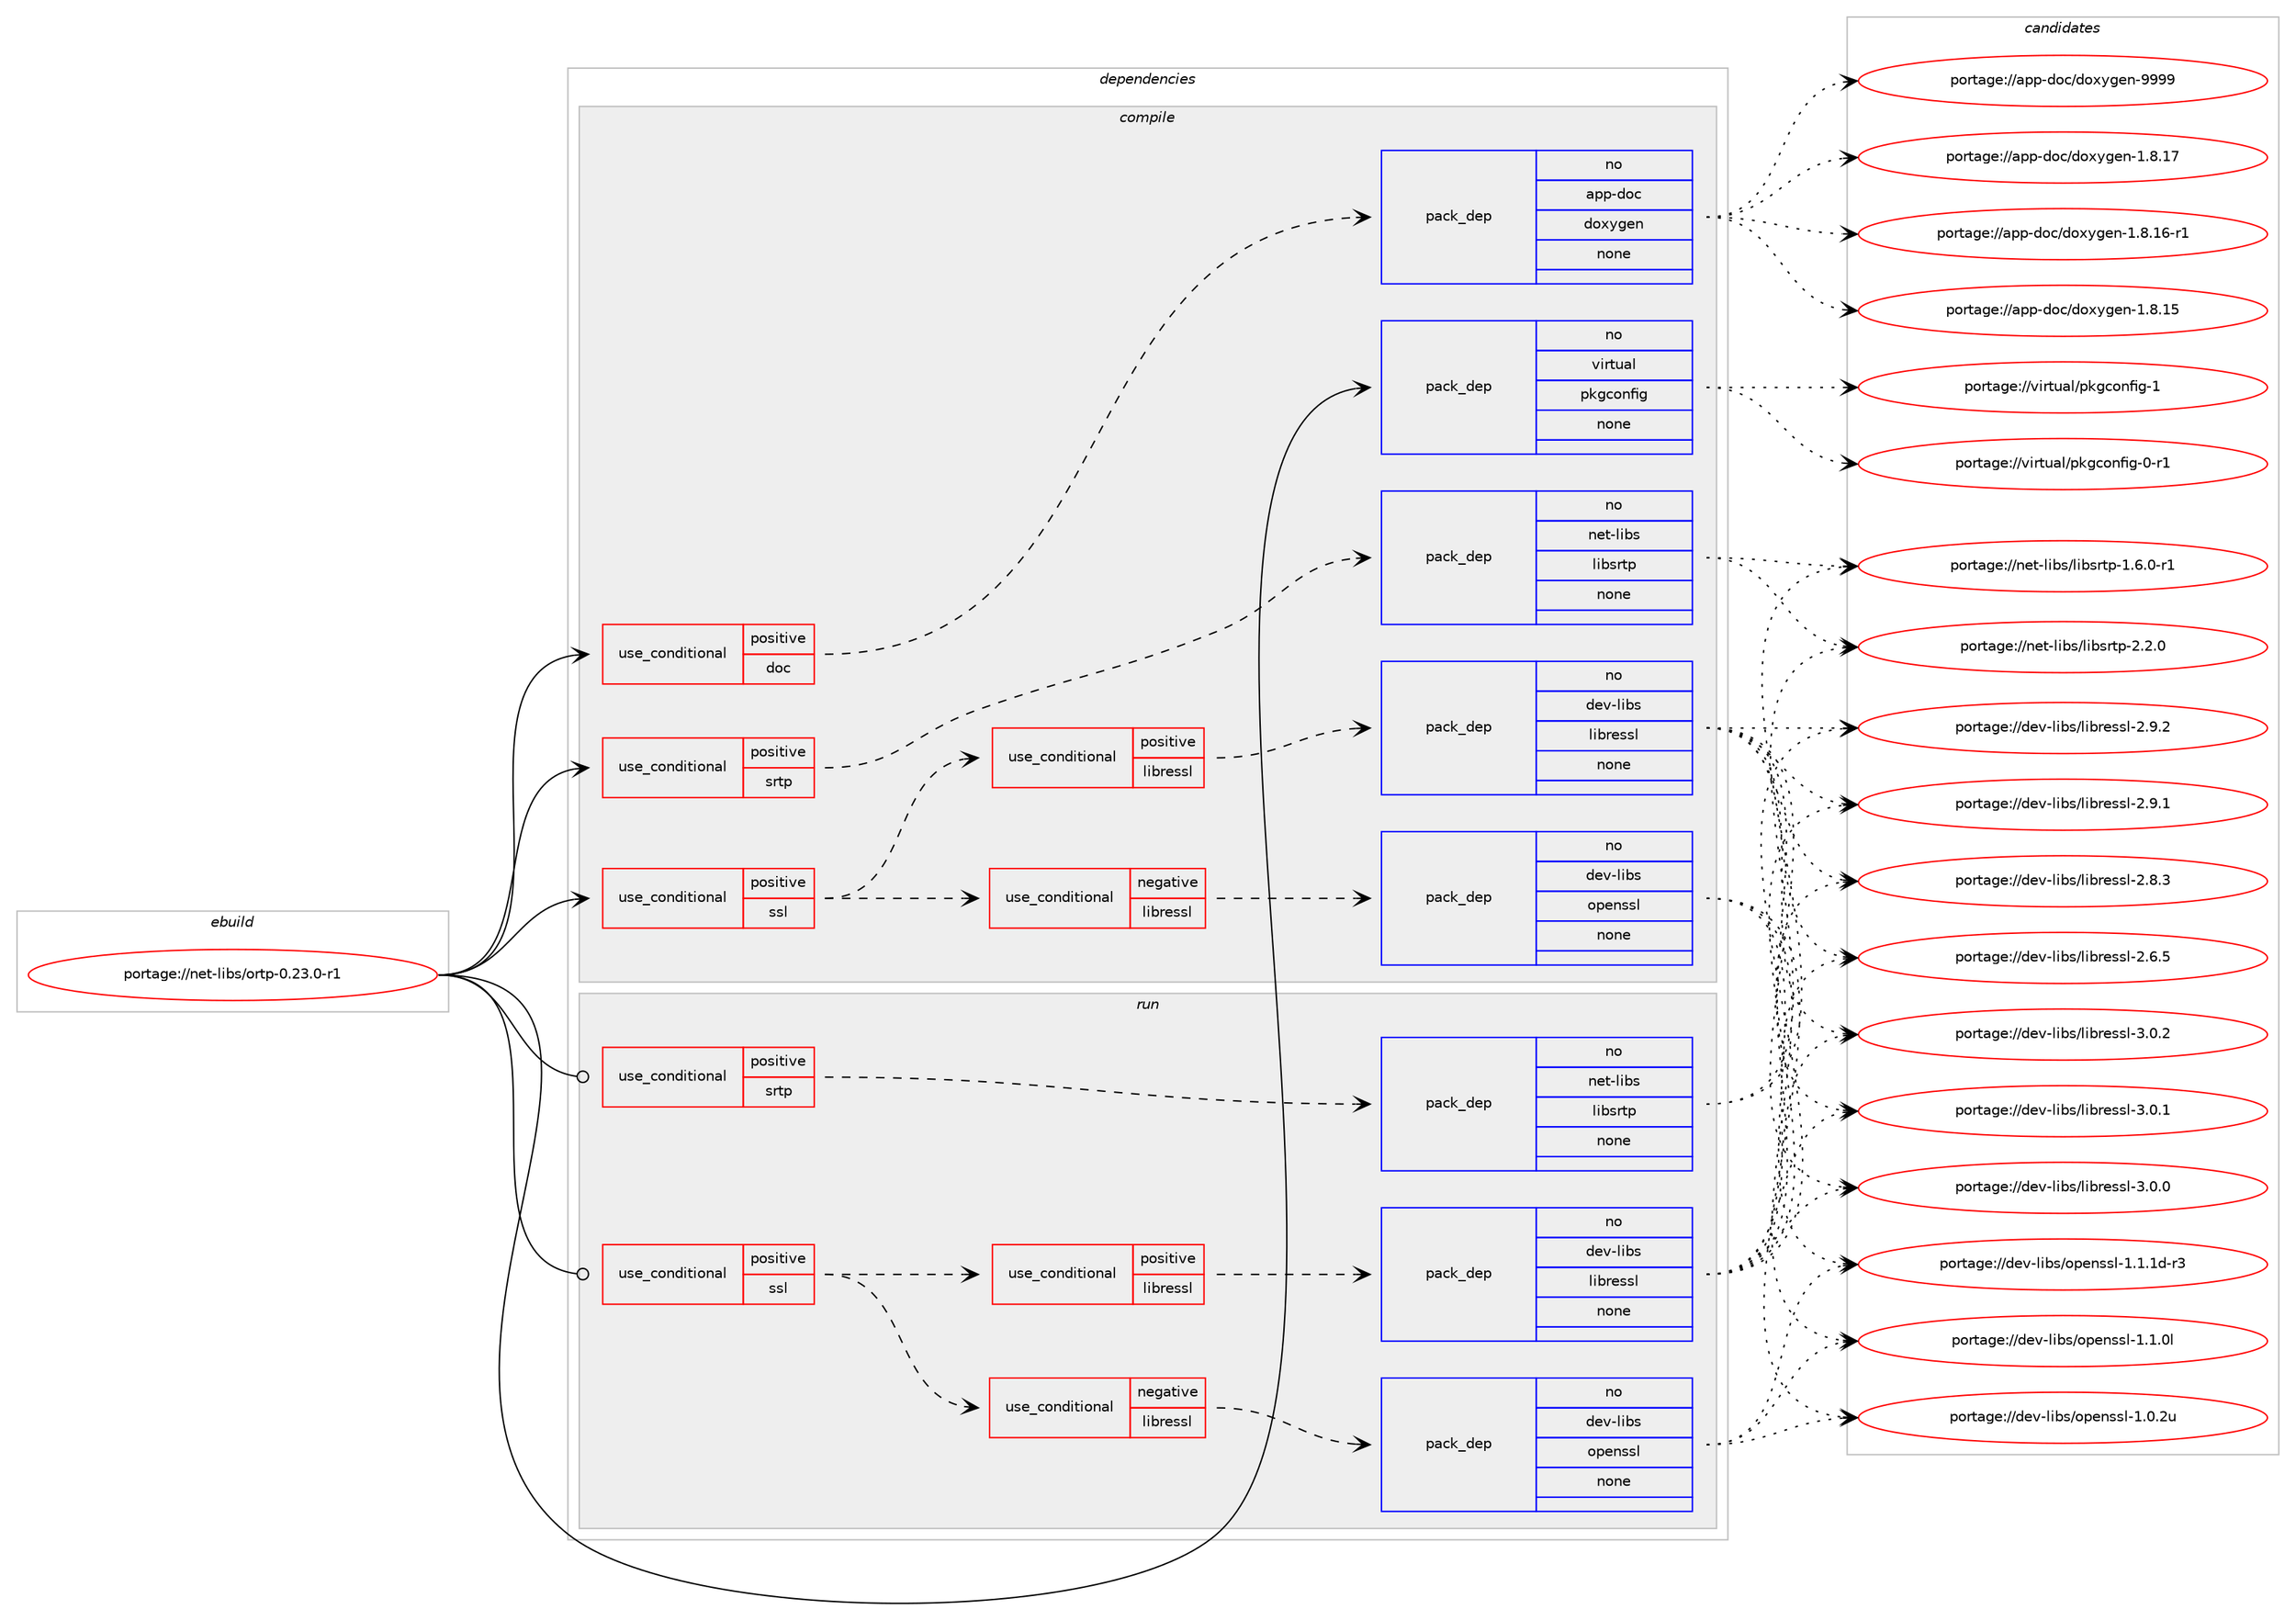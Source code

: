 digraph prolog {

# *************
# Graph options
# *************

newrank=true;
concentrate=true;
compound=true;
graph [rankdir=LR,fontname=Helvetica,fontsize=10,ranksep=1.5];#, ranksep=2.5, nodesep=0.2];
edge  [arrowhead=vee];
node  [fontname=Helvetica,fontsize=10];

# **********
# The ebuild
# **********

subgraph cluster_leftcol {
color=gray;
rank=same;
label=<<i>ebuild</i>>;
id [label="portage://net-libs/ortp-0.23.0-r1", color=red, width=4, href="../net-libs/ortp-0.23.0-r1.svg"];
}

# ****************
# The dependencies
# ****************

subgraph cluster_midcol {
color=gray;
label=<<i>dependencies</i>>;
subgraph cluster_compile {
fillcolor="#eeeeee";
style=filled;
label=<<i>compile</i>>;
subgraph cond11378 {
dependency57815 [label=<<TABLE BORDER="0" CELLBORDER="1" CELLSPACING="0" CELLPADDING="4"><TR><TD ROWSPAN="3" CELLPADDING="10">use_conditional</TD></TR><TR><TD>positive</TD></TR><TR><TD>doc</TD></TR></TABLE>>, shape=none, color=red];
subgraph pack45280 {
dependency57816 [label=<<TABLE BORDER="0" CELLBORDER="1" CELLSPACING="0" CELLPADDING="4" WIDTH="220"><TR><TD ROWSPAN="6" CELLPADDING="30">pack_dep</TD></TR><TR><TD WIDTH="110">no</TD></TR><TR><TD>app-doc</TD></TR><TR><TD>doxygen</TD></TR><TR><TD>none</TD></TR><TR><TD></TD></TR></TABLE>>, shape=none, color=blue];
}
dependency57815:e -> dependency57816:w [weight=20,style="dashed",arrowhead="vee"];
}
id:e -> dependency57815:w [weight=20,style="solid",arrowhead="vee"];
subgraph cond11379 {
dependency57817 [label=<<TABLE BORDER="0" CELLBORDER="1" CELLSPACING="0" CELLPADDING="4"><TR><TD ROWSPAN="3" CELLPADDING="10">use_conditional</TD></TR><TR><TD>positive</TD></TR><TR><TD>srtp</TD></TR></TABLE>>, shape=none, color=red];
subgraph pack45281 {
dependency57818 [label=<<TABLE BORDER="0" CELLBORDER="1" CELLSPACING="0" CELLPADDING="4" WIDTH="220"><TR><TD ROWSPAN="6" CELLPADDING="30">pack_dep</TD></TR><TR><TD WIDTH="110">no</TD></TR><TR><TD>net-libs</TD></TR><TR><TD>libsrtp</TD></TR><TR><TD>none</TD></TR><TR><TD></TD></TR></TABLE>>, shape=none, color=blue];
}
dependency57817:e -> dependency57818:w [weight=20,style="dashed",arrowhead="vee"];
}
id:e -> dependency57817:w [weight=20,style="solid",arrowhead="vee"];
subgraph cond11380 {
dependency57819 [label=<<TABLE BORDER="0" CELLBORDER="1" CELLSPACING="0" CELLPADDING="4"><TR><TD ROWSPAN="3" CELLPADDING="10">use_conditional</TD></TR><TR><TD>positive</TD></TR><TR><TD>ssl</TD></TR></TABLE>>, shape=none, color=red];
subgraph cond11381 {
dependency57820 [label=<<TABLE BORDER="0" CELLBORDER="1" CELLSPACING="0" CELLPADDING="4"><TR><TD ROWSPAN="3" CELLPADDING="10">use_conditional</TD></TR><TR><TD>negative</TD></TR><TR><TD>libressl</TD></TR></TABLE>>, shape=none, color=red];
subgraph pack45282 {
dependency57821 [label=<<TABLE BORDER="0" CELLBORDER="1" CELLSPACING="0" CELLPADDING="4" WIDTH="220"><TR><TD ROWSPAN="6" CELLPADDING="30">pack_dep</TD></TR><TR><TD WIDTH="110">no</TD></TR><TR><TD>dev-libs</TD></TR><TR><TD>openssl</TD></TR><TR><TD>none</TD></TR><TR><TD></TD></TR></TABLE>>, shape=none, color=blue];
}
dependency57820:e -> dependency57821:w [weight=20,style="dashed",arrowhead="vee"];
}
dependency57819:e -> dependency57820:w [weight=20,style="dashed",arrowhead="vee"];
subgraph cond11382 {
dependency57822 [label=<<TABLE BORDER="0" CELLBORDER="1" CELLSPACING="0" CELLPADDING="4"><TR><TD ROWSPAN="3" CELLPADDING="10">use_conditional</TD></TR><TR><TD>positive</TD></TR><TR><TD>libressl</TD></TR></TABLE>>, shape=none, color=red];
subgraph pack45283 {
dependency57823 [label=<<TABLE BORDER="0" CELLBORDER="1" CELLSPACING="0" CELLPADDING="4" WIDTH="220"><TR><TD ROWSPAN="6" CELLPADDING="30">pack_dep</TD></TR><TR><TD WIDTH="110">no</TD></TR><TR><TD>dev-libs</TD></TR><TR><TD>libressl</TD></TR><TR><TD>none</TD></TR><TR><TD></TD></TR></TABLE>>, shape=none, color=blue];
}
dependency57822:e -> dependency57823:w [weight=20,style="dashed",arrowhead="vee"];
}
dependency57819:e -> dependency57822:w [weight=20,style="dashed",arrowhead="vee"];
}
id:e -> dependency57819:w [weight=20,style="solid",arrowhead="vee"];
subgraph pack45284 {
dependency57824 [label=<<TABLE BORDER="0" CELLBORDER="1" CELLSPACING="0" CELLPADDING="4" WIDTH="220"><TR><TD ROWSPAN="6" CELLPADDING="30">pack_dep</TD></TR><TR><TD WIDTH="110">no</TD></TR><TR><TD>virtual</TD></TR><TR><TD>pkgconfig</TD></TR><TR><TD>none</TD></TR><TR><TD></TD></TR></TABLE>>, shape=none, color=blue];
}
id:e -> dependency57824:w [weight=20,style="solid",arrowhead="vee"];
}
subgraph cluster_compileandrun {
fillcolor="#eeeeee";
style=filled;
label=<<i>compile and run</i>>;
}
subgraph cluster_run {
fillcolor="#eeeeee";
style=filled;
label=<<i>run</i>>;
subgraph cond11383 {
dependency57825 [label=<<TABLE BORDER="0" CELLBORDER="1" CELLSPACING="0" CELLPADDING="4"><TR><TD ROWSPAN="3" CELLPADDING="10">use_conditional</TD></TR><TR><TD>positive</TD></TR><TR><TD>srtp</TD></TR></TABLE>>, shape=none, color=red];
subgraph pack45285 {
dependency57826 [label=<<TABLE BORDER="0" CELLBORDER="1" CELLSPACING="0" CELLPADDING="4" WIDTH="220"><TR><TD ROWSPAN="6" CELLPADDING="30">pack_dep</TD></TR><TR><TD WIDTH="110">no</TD></TR><TR><TD>net-libs</TD></TR><TR><TD>libsrtp</TD></TR><TR><TD>none</TD></TR><TR><TD></TD></TR></TABLE>>, shape=none, color=blue];
}
dependency57825:e -> dependency57826:w [weight=20,style="dashed",arrowhead="vee"];
}
id:e -> dependency57825:w [weight=20,style="solid",arrowhead="odot"];
subgraph cond11384 {
dependency57827 [label=<<TABLE BORDER="0" CELLBORDER="1" CELLSPACING="0" CELLPADDING="4"><TR><TD ROWSPAN="3" CELLPADDING="10">use_conditional</TD></TR><TR><TD>positive</TD></TR><TR><TD>ssl</TD></TR></TABLE>>, shape=none, color=red];
subgraph cond11385 {
dependency57828 [label=<<TABLE BORDER="0" CELLBORDER="1" CELLSPACING="0" CELLPADDING="4"><TR><TD ROWSPAN="3" CELLPADDING="10">use_conditional</TD></TR><TR><TD>negative</TD></TR><TR><TD>libressl</TD></TR></TABLE>>, shape=none, color=red];
subgraph pack45286 {
dependency57829 [label=<<TABLE BORDER="0" CELLBORDER="1" CELLSPACING="0" CELLPADDING="4" WIDTH="220"><TR><TD ROWSPAN="6" CELLPADDING="30">pack_dep</TD></TR><TR><TD WIDTH="110">no</TD></TR><TR><TD>dev-libs</TD></TR><TR><TD>openssl</TD></TR><TR><TD>none</TD></TR><TR><TD></TD></TR></TABLE>>, shape=none, color=blue];
}
dependency57828:e -> dependency57829:w [weight=20,style="dashed",arrowhead="vee"];
}
dependency57827:e -> dependency57828:w [weight=20,style="dashed",arrowhead="vee"];
subgraph cond11386 {
dependency57830 [label=<<TABLE BORDER="0" CELLBORDER="1" CELLSPACING="0" CELLPADDING="4"><TR><TD ROWSPAN="3" CELLPADDING="10">use_conditional</TD></TR><TR><TD>positive</TD></TR><TR><TD>libressl</TD></TR></TABLE>>, shape=none, color=red];
subgraph pack45287 {
dependency57831 [label=<<TABLE BORDER="0" CELLBORDER="1" CELLSPACING="0" CELLPADDING="4" WIDTH="220"><TR><TD ROWSPAN="6" CELLPADDING="30">pack_dep</TD></TR><TR><TD WIDTH="110">no</TD></TR><TR><TD>dev-libs</TD></TR><TR><TD>libressl</TD></TR><TR><TD>none</TD></TR><TR><TD></TD></TR></TABLE>>, shape=none, color=blue];
}
dependency57830:e -> dependency57831:w [weight=20,style="dashed",arrowhead="vee"];
}
dependency57827:e -> dependency57830:w [weight=20,style="dashed",arrowhead="vee"];
}
id:e -> dependency57827:w [weight=20,style="solid",arrowhead="odot"];
}
}

# **************
# The candidates
# **************

subgraph cluster_choices {
rank=same;
color=gray;
label=<<i>candidates</i>>;

subgraph choice45280 {
color=black;
nodesep=1;
choice971121124510011199471001111201211031011104557575757 [label="portage://app-doc/doxygen-9999", color=red, width=4,href="../app-doc/doxygen-9999.svg"];
choice9711211245100111994710011112012110310111045494656464955 [label="portage://app-doc/doxygen-1.8.17", color=red, width=4,href="../app-doc/doxygen-1.8.17.svg"];
choice97112112451001119947100111120121103101110454946564649544511449 [label="portage://app-doc/doxygen-1.8.16-r1", color=red, width=4,href="../app-doc/doxygen-1.8.16-r1.svg"];
choice9711211245100111994710011112012110310111045494656464953 [label="portage://app-doc/doxygen-1.8.15", color=red, width=4,href="../app-doc/doxygen-1.8.15.svg"];
dependency57816:e -> choice971121124510011199471001111201211031011104557575757:w [style=dotted,weight="100"];
dependency57816:e -> choice9711211245100111994710011112012110310111045494656464955:w [style=dotted,weight="100"];
dependency57816:e -> choice97112112451001119947100111120121103101110454946564649544511449:w [style=dotted,weight="100"];
dependency57816:e -> choice9711211245100111994710011112012110310111045494656464953:w [style=dotted,weight="100"];
}
subgraph choice45281 {
color=black;
nodesep=1;
choice11010111645108105981154710810598115114116112455046504648 [label="portage://net-libs/libsrtp-2.2.0", color=red, width=4,href="../net-libs/libsrtp-2.2.0.svg"];
choice110101116451081059811547108105981151141161124549465446484511449 [label="portage://net-libs/libsrtp-1.6.0-r1", color=red, width=4,href="../net-libs/libsrtp-1.6.0-r1.svg"];
dependency57818:e -> choice11010111645108105981154710810598115114116112455046504648:w [style=dotted,weight="100"];
dependency57818:e -> choice110101116451081059811547108105981151141161124549465446484511449:w [style=dotted,weight="100"];
}
subgraph choice45282 {
color=black;
nodesep=1;
choice1001011184510810598115471111121011101151151084549464946491004511451 [label="portage://dev-libs/openssl-1.1.1d-r3", color=red, width=4,href="../dev-libs/openssl-1.1.1d-r3.svg"];
choice100101118451081059811547111112101110115115108454946494648108 [label="portage://dev-libs/openssl-1.1.0l", color=red, width=4,href="../dev-libs/openssl-1.1.0l.svg"];
choice100101118451081059811547111112101110115115108454946484650117 [label="portage://dev-libs/openssl-1.0.2u", color=red, width=4,href="../dev-libs/openssl-1.0.2u.svg"];
dependency57821:e -> choice1001011184510810598115471111121011101151151084549464946491004511451:w [style=dotted,weight="100"];
dependency57821:e -> choice100101118451081059811547111112101110115115108454946494648108:w [style=dotted,weight="100"];
dependency57821:e -> choice100101118451081059811547111112101110115115108454946484650117:w [style=dotted,weight="100"];
}
subgraph choice45283 {
color=black;
nodesep=1;
choice10010111845108105981154710810598114101115115108455146484650 [label="portage://dev-libs/libressl-3.0.2", color=red, width=4,href="../dev-libs/libressl-3.0.2.svg"];
choice10010111845108105981154710810598114101115115108455146484649 [label="portage://dev-libs/libressl-3.0.1", color=red, width=4,href="../dev-libs/libressl-3.0.1.svg"];
choice10010111845108105981154710810598114101115115108455146484648 [label="portage://dev-libs/libressl-3.0.0", color=red, width=4,href="../dev-libs/libressl-3.0.0.svg"];
choice10010111845108105981154710810598114101115115108455046574650 [label="portage://dev-libs/libressl-2.9.2", color=red, width=4,href="../dev-libs/libressl-2.9.2.svg"];
choice10010111845108105981154710810598114101115115108455046574649 [label="portage://dev-libs/libressl-2.9.1", color=red, width=4,href="../dev-libs/libressl-2.9.1.svg"];
choice10010111845108105981154710810598114101115115108455046564651 [label="portage://dev-libs/libressl-2.8.3", color=red, width=4,href="../dev-libs/libressl-2.8.3.svg"];
choice10010111845108105981154710810598114101115115108455046544653 [label="portage://dev-libs/libressl-2.6.5", color=red, width=4,href="../dev-libs/libressl-2.6.5.svg"];
dependency57823:e -> choice10010111845108105981154710810598114101115115108455146484650:w [style=dotted,weight="100"];
dependency57823:e -> choice10010111845108105981154710810598114101115115108455146484649:w [style=dotted,weight="100"];
dependency57823:e -> choice10010111845108105981154710810598114101115115108455146484648:w [style=dotted,weight="100"];
dependency57823:e -> choice10010111845108105981154710810598114101115115108455046574650:w [style=dotted,weight="100"];
dependency57823:e -> choice10010111845108105981154710810598114101115115108455046574649:w [style=dotted,weight="100"];
dependency57823:e -> choice10010111845108105981154710810598114101115115108455046564651:w [style=dotted,weight="100"];
dependency57823:e -> choice10010111845108105981154710810598114101115115108455046544653:w [style=dotted,weight="100"];
}
subgraph choice45284 {
color=black;
nodesep=1;
choice1181051141161179710847112107103991111101021051034549 [label="portage://virtual/pkgconfig-1", color=red, width=4,href="../virtual/pkgconfig-1.svg"];
choice11810511411611797108471121071039911111010210510345484511449 [label="portage://virtual/pkgconfig-0-r1", color=red, width=4,href="../virtual/pkgconfig-0-r1.svg"];
dependency57824:e -> choice1181051141161179710847112107103991111101021051034549:w [style=dotted,weight="100"];
dependency57824:e -> choice11810511411611797108471121071039911111010210510345484511449:w [style=dotted,weight="100"];
}
subgraph choice45285 {
color=black;
nodesep=1;
choice11010111645108105981154710810598115114116112455046504648 [label="portage://net-libs/libsrtp-2.2.0", color=red, width=4,href="../net-libs/libsrtp-2.2.0.svg"];
choice110101116451081059811547108105981151141161124549465446484511449 [label="portage://net-libs/libsrtp-1.6.0-r1", color=red, width=4,href="../net-libs/libsrtp-1.6.0-r1.svg"];
dependency57826:e -> choice11010111645108105981154710810598115114116112455046504648:w [style=dotted,weight="100"];
dependency57826:e -> choice110101116451081059811547108105981151141161124549465446484511449:w [style=dotted,weight="100"];
}
subgraph choice45286 {
color=black;
nodesep=1;
choice1001011184510810598115471111121011101151151084549464946491004511451 [label="portage://dev-libs/openssl-1.1.1d-r3", color=red, width=4,href="../dev-libs/openssl-1.1.1d-r3.svg"];
choice100101118451081059811547111112101110115115108454946494648108 [label="portage://dev-libs/openssl-1.1.0l", color=red, width=4,href="../dev-libs/openssl-1.1.0l.svg"];
choice100101118451081059811547111112101110115115108454946484650117 [label="portage://dev-libs/openssl-1.0.2u", color=red, width=4,href="../dev-libs/openssl-1.0.2u.svg"];
dependency57829:e -> choice1001011184510810598115471111121011101151151084549464946491004511451:w [style=dotted,weight="100"];
dependency57829:e -> choice100101118451081059811547111112101110115115108454946494648108:w [style=dotted,weight="100"];
dependency57829:e -> choice100101118451081059811547111112101110115115108454946484650117:w [style=dotted,weight="100"];
}
subgraph choice45287 {
color=black;
nodesep=1;
choice10010111845108105981154710810598114101115115108455146484650 [label="portage://dev-libs/libressl-3.0.2", color=red, width=4,href="../dev-libs/libressl-3.0.2.svg"];
choice10010111845108105981154710810598114101115115108455146484649 [label="portage://dev-libs/libressl-3.0.1", color=red, width=4,href="../dev-libs/libressl-3.0.1.svg"];
choice10010111845108105981154710810598114101115115108455146484648 [label="portage://dev-libs/libressl-3.0.0", color=red, width=4,href="../dev-libs/libressl-3.0.0.svg"];
choice10010111845108105981154710810598114101115115108455046574650 [label="portage://dev-libs/libressl-2.9.2", color=red, width=4,href="../dev-libs/libressl-2.9.2.svg"];
choice10010111845108105981154710810598114101115115108455046574649 [label="portage://dev-libs/libressl-2.9.1", color=red, width=4,href="../dev-libs/libressl-2.9.1.svg"];
choice10010111845108105981154710810598114101115115108455046564651 [label="portage://dev-libs/libressl-2.8.3", color=red, width=4,href="../dev-libs/libressl-2.8.3.svg"];
choice10010111845108105981154710810598114101115115108455046544653 [label="portage://dev-libs/libressl-2.6.5", color=red, width=4,href="../dev-libs/libressl-2.6.5.svg"];
dependency57831:e -> choice10010111845108105981154710810598114101115115108455146484650:w [style=dotted,weight="100"];
dependency57831:e -> choice10010111845108105981154710810598114101115115108455146484649:w [style=dotted,weight="100"];
dependency57831:e -> choice10010111845108105981154710810598114101115115108455146484648:w [style=dotted,weight="100"];
dependency57831:e -> choice10010111845108105981154710810598114101115115108455046574650:w [style=dotted,weight="100"];
dependency57831:e -> choice10010111845108105981154710810598114101115115108455046574649:w [style=dotted,weight="100"];
dependency57831:e -> choice10010111845108105981154710810598114101115115108455046564651:w [style=dotted,weight="100"];
dependency57831:e -> choice10010111845108105981154710810598114101115115108455046544653:w [style=dotted,weight="100"];
}
}

}
